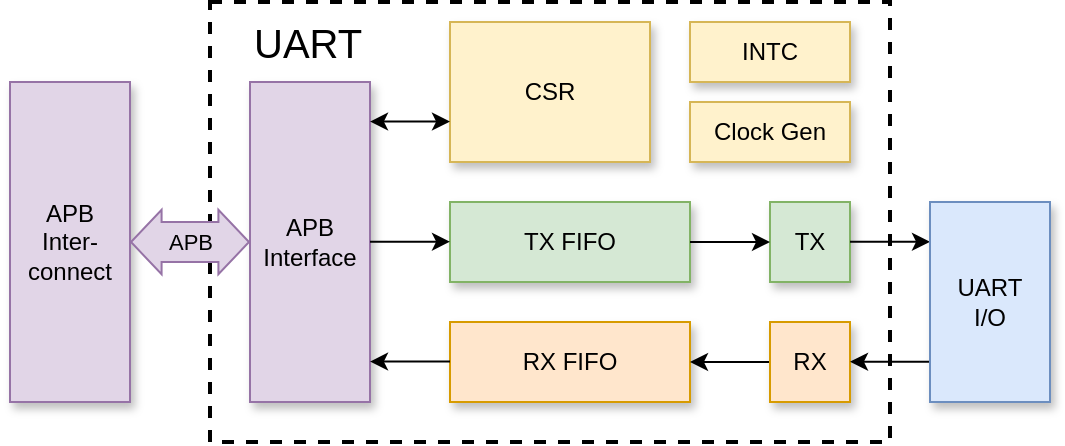 <mxfile version="26.0.4">
  <diagram name="Page-1" id="t-Kq1Q2eaQKo6x80-OKi">
    <mxGraphModel dx="819" dy="479" grid="1" gridSize="10" guides="1" tooltips="1" connect="1" arrows="1" fold="1" page="0" pageScale="1" pageWidth="850" pageHeight="1100" math="0" shadow="0">
      <root>
        <mxCell id="0" />
        <mxCell id="1" parent="0" />
        <mxCell id="jJCX0NFE9alLCKM_SrBx-13" value="" style="rounded=0;whiteSpace=wrap;html=1;dashed=1;strokeWidth=2;fillColor=none;pointerEvents=0;" parent="1" vertex="1">
          <mxGeometry x="120" y="20" width="340" height="220" as="geometry" />
        </mxCell>
        <mxCell id="jJCX0NFE9alLCKM_SrBx-1" value="TX FIFO" style="rounded=0;whiteSpace=wrap;html=1;shadow=1;fillColor=#d5e8d4;strokeColor=#82b366;" parent="1" vertex="1">
          <mxGeometry x="240" y="120" width="120" height="40" as="geometry" />
        </mxCell>
        <mxCell id="jJCX0NFE9alLCKM_SrBx-2" value="RX FIFO" style="rounded=0;whiteSpace=wrap;html=1;shadow=1;fillColor=#ffe6cc;strokeColor=#d79b00;" parent="1" vertex="1">
          <mxGeometry x="240" y="180" width="120" height="40" as="geometry" />
        </mxCell>
        <mxCell id="jJCX0NFE9alLCKM_SrBx-3" value="TX" style="rounded=0;whiteSpace=wrap;html=1;shadow=1;fillColor=#d5e8d4;strokeColor=#82b366;" parent="1" vertex="1">
          <mxGeometry x="400" y="120" width="40" height="40" as="geometry" />
        </mxCell>
        <mxCell id="jJCX0NFE9alLCKM_SrBx-6" style="rounded=0;orthogonalLoop=1;jettySize=auto;html=1;exitX=0;exitY=0.5;exitDx=0;exitDy=0;entryX=1;entryY=0.5;entryDx=0;entryDy=0;" parent="1" source="jJCX0NFE9alLCKM_SrBx-4" target="jJCX0NFE9alLCKM_SrBx-2" edge="1">
          <mxGeometry relative="1" as="geometry" />
        </mxCell>
        <mxCell id="jJCX0NFE9alLCKM_SrBx-4" value="RX" style="rounded=0;whiteSpace=wrap;html=1;shadow=1;fillColor=#ffe6cc;strokeColor=#d79b00;" parent="1" vertex="1">
          <mxGeometry x="400" y="180" width="40" height="40" as="geometry" />
        </mxCell>
        <mxCell id="jJCX0NFE9alLCKM_SrBx-5" value="" style="endArrow=classic;html=1;rounded=0;exitX=1;exitY=0.5;exitDx=0;exitDy=0;entryX=0;entryY=0.5;entryDx=0;entryDy=0;" parent="1" source="jJCX0NFE9alLCKM_SrBx-1" target="jJCX0NFE9alLCKM_SrBx-3" edge="1">
          <mxGeometry width="50" height="50" relative="1" as="geometry">
            <mxPoint x="360" y="150" as="sourcePoint" />
            <mxPoint x="410" y="100" as="targetPoint" />
          </mxGeometry>
        </mxCell>
        <mxCell id="jJCX0NFE9alLCKM_SrBx-7" value="APB&lt;br&gt;Interface" style="rounded=0;whiteSpace=wrap;html=1;fillColor=#e1d5e7;strokeColor=#9673a6;shadow=1;" parent="1" vertex="1">
          <mxGeometry x="140" y="60" width="60" height="160" as="geometry" />
        </mxCell>
        <mxCell id="jJCX0NFE9alLCKM_SrBx-8" value="" style="endArrow=classic;html=1;rounded=0;exitX=1;exitY=0.5;exitDx=0;exitDy=0;entryX=0;entryY=0.5;entryDx=0;entryDy=0;" parent="1" edge="1">
          <mxGeometry width="50" height="50" relative="1" as="geometry">
            <mxPoint x="200" y="139.83" as="sourcePoint" />
            <mxPoint x="240" y="139.83" as="targetPoint" />
          </mxGeometry>
        </mxCell>
        <mxCell id="jJCX0NFE9alLCKM_SrBx-9" value="" style="endArrow=classic;html=1;rounded=0;exitX=1;exitY=0.5;exitDx=0;exitDy=0;entryX=0;entryY=0.5;entryDx=0;entryDy=0;" parent="1" edge="1">
          <mxGeometry width="50" height="50" relative="1" as="geometry">
            <mxPoint x="240" y="199.8" as="sourcePoint" />
            <mxPoint x="200" y="199.8" as="targetPoint" />
          </mxGeometry>
        </mxCell>
        <mxCell id="jJCX0NFE9alLCKM_SrBx-10" value="CSR" style="rounded=0;whiteSpace=wrap;html=1;shadow=1;fillColor=#fff2cc;strokeColor=#d6b656;" parent="1" vertex="1">
          <mxGeometry x="240" y="30" width="100" height="70" as="geometry" />
        </mxCell>
        <mxCell id="jJCX0NFE9alLCKM_SrBx-11" value="" style="endArrow=classic;html=1;rounded=0;exitX=1;exitY=0.5;exitDx=0;exitDy=0;entryX=0;entryY=0.5;entryDx=0;entryDy=0;startArrow=classic;startFill=1;" parent="1" edge="1">
          <mxGeometry width="50" height="50" relative="1" as="geometry">
            <mxPoint x="200" y="79.8" as="sourcePoint" />
            <mxPoint x="240" y="79.8" as="targetPoint" />
          </mxGeometry>
        </mxCell>
        <mxCell id="jJCX0NFE9alLCKM_SrBx-17" value="" style="endArrow=classic;html=1;rounded=0;exitX=1;exitY=0.5;exitDx=0;exitDy=0;entryX=0;entryY=0.5;entryDx=0;entryDy=0;" parent="1" edge="1">
          <mxGeometry width="50" height="50" relative="1" as="geometry">
            <mxPoint x="440" y="139.88" as="sourcePoint" />
            <mxPoint x="480" y="139.88" as="targetPoint" />
          </mxGeometry>
        </mxCell>
        <mxCell id="jJCX0NFE9alLCKM_SrBx-18" style="rounded=0;orthogonalLoop=1;jettySize=auto;html=1;exitX=0;exitY=0.5;exitDx=0;exitDy=0;entryX=1;entryY=0.5;entryDx=0;entryDy=0;" parent="1" edge="1">
          <mxGeometry relative="1" as="geometry">
            <mxPoint x="480" y="199.88" as="sourcePoint" />
            <mxPoint x="440" y="199.88" as="targetPoint" />
          </mxGeometry>
        </mxCell>
        <mxCell id="jJCX0NFE9alLCKM_SrBx-19" value="UART&lt;br&gt;I/O" style="rounded=0;whiteSpace=wrap;html=1;shadow=1;fillColor=#dae8fc;strokeColor=#6c8ebf;" parent="1" vertex="1">
          <mxGeometry x="480" y="120" width="60" height="100" as="geometry" />
        </mxCell>
        <mxCell id="jJCX0NFE9alLCKM_SrBx-20" value="APB&lt;br&gt;Inter-connect" style="rounded=0;whiteSpace=wrap;html=1;fillColor=#e1d5e7;strokeColor=#9673a6;shadow=1;" parent="1" vertex="1">
          <mxGeometry x="20" y="60" width="60" height="160" as="geometry" />
        </mxCell>
        <mxCell id="jJCX0NFE9alLCKM_SrBx-22" value="APB" style="shape=flexArrow;endArrow=classic;startArrow=classic;html=1;rounded=0;exitX=1;exitY=0.5;exitDx=0;exitDy=0;entryX=0;entryY=0.5;entryDx=0;entryDy=0;width=20;startSize=4.765;startWidth=11.285;endWidth=11.285;endSize=4.765;fontColor=default;labelBackgroundColor=none;fillColor=#e1d5e7;shadow=0;strokeColor=#9673a6;" parent="1" source="jJCX0NFE9alLCKM_SrBx-20" target="jJCX0NFE9alLCKM_SrBx-7" edge="1">
          <mxGeometry width="100" height="100" relative="1" as="geometry">
            <mxPoint x="40" y="240" as="sourcePoint" />
            <mxPoint x="140" y="140" as="targetPoint" />
          </mxGeometry>
        </mxCell>
        <mxCell id="jJCX0NFE9alLCKM_SrBx-23" value="UART" style="text;html=1;align=left;verticalAlign=middle;whiteSpace=wrap;rounded=0;fontSize=20;" parent="1" vertex="1">
          <mxGeometry x="140" y="20" width="60" height="40" as="geometry" />
        </mxCell>
        <mxCell id="jJCX0NFE9alLCKM_SrBx-24" value="Clock Gen" style="rounded=0;whiteSpace=wrap;html=1;shadow=1;fillColor=#fff2cc;strokeColor=#d6b656;" parent="1" vertex="1">
          <mxGeometry x="360" y="70" width="80" height="30" as="geometry" />
        </mxCell>
        <mxCell id="jJCX0NFE9alLCKM_SrBx-25" value="INTC" style="rounded=0;whiteSpace=wrap;html=1;shadow=1;fillColor=#fff2cc;strokeColor=#d6b656;" parent="1" vertex="1">
          <mxGeometry x="360" y="30" width="80" height="30" as="geometry" />
        </mxCell>
      </root>
    </mxGraphModel>
  </diagram>
</mxfile>
